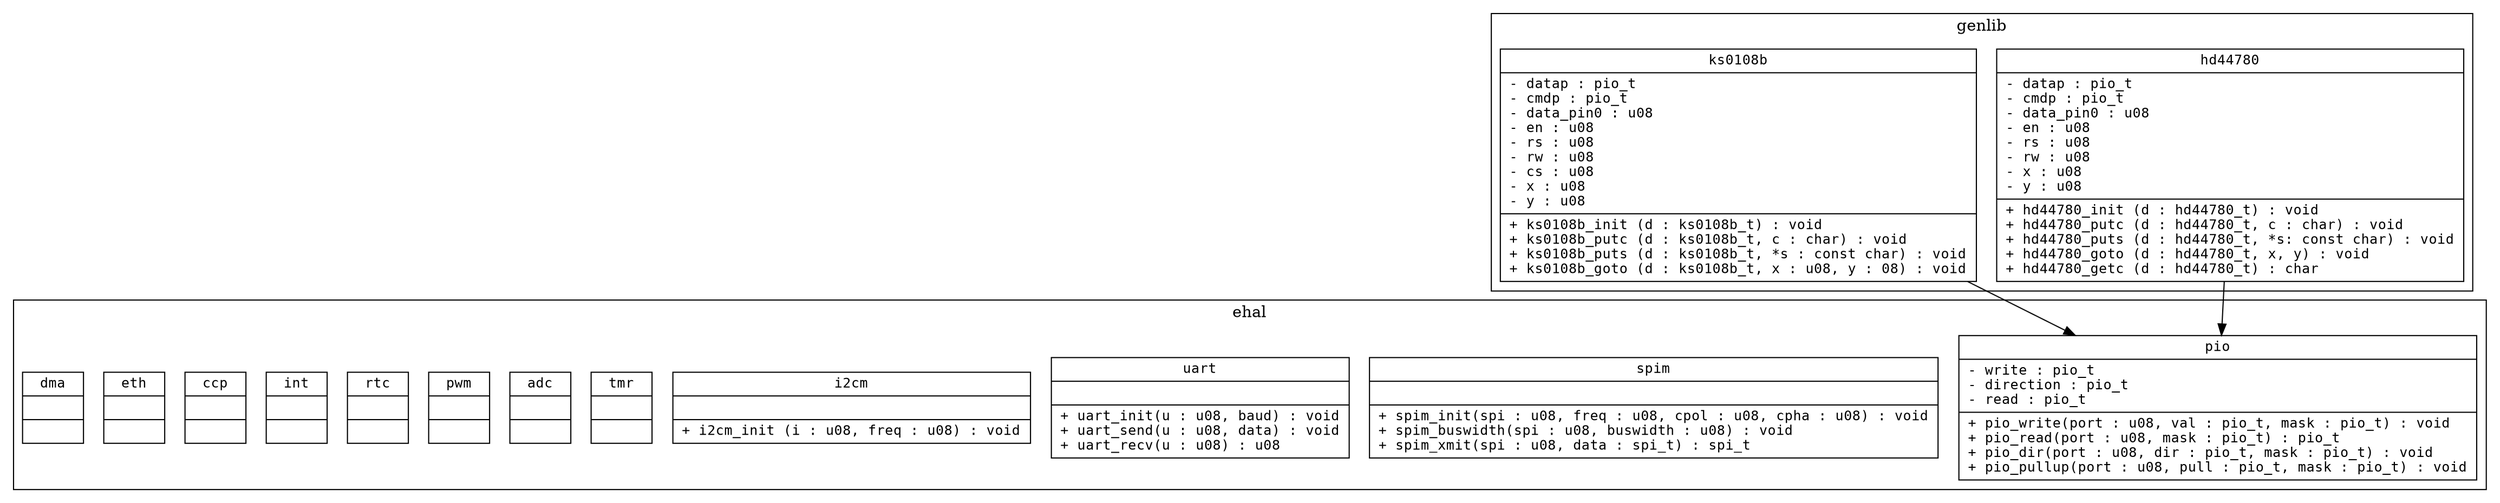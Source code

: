 digraph G {
	node [	fontname = "Bitstream Vera Sans Mono"
		shape = "record"
		fontsize = 12 ]
        edge [	fontname = "Bitstream Vera Sans Mono"
		fontsize = 8 ]

/*------------------------------------------------------------------------*/
	subgraph cluster_ehal {
		label="ehal";
		pio [ label="{\
pio\
|\
- write : pio_t\l\
- direction : pio_t\l\
- read : pio_t\l\
|\
+ pio_write		(port : u08, val : pio_t, mask : pio_t) : void\l\
+ pio_read		(port : u08, mask : pio_t) : pio_t\l\
+ pio_dir		(port : u08, dir : pio_t, mask : pio_t) : void\l\
+ pio_pullup		(port : u08, pull : pio_t, mask : pio_t) : void\l\
}" ]
		spim [ label="{\
spim\
|\
|\
+ spim_init	(spi : u08, freq : u08, cpol : u08, cpha : u08) : void\l\
+ spim_buswidth	(spi : u08, buswidth : u08) : void\l\
+ spim_xmit	(spi : u08, data : spi_t) : spi_t\l\
}" ]
		uart [ label="{\
uart\
||\
+ uart_init	(u : u08, baud) : void\l\
+ uart_send	(u : u08, data) : void\l\
+ uart_recv	(u : u08) : u08\l\
}" ]
		i2cm [ label="{\
i2cm\
||\
+ i2cm_init (i : u08, freq : u08) : void\
}" ]
		tmr [ label="{\
tmr\
||\
}" ]
		adc [ label="{\
adc\
||\
}" ]
		pwm [ label="{\
pwm\
||\
}" ]
		rtc [ label="{\
rtc\
||\
}" ]
		int [ label="{\
int\
||\
}" ]
		ccp [ label="{\
ccp\
||\
}" ]
		eth [ label="{\
eth\
||\
}" ]
		dma [ label="{\
dma\
||\
}" ]
	}
/*------------------------------------------------------------------------*/
	subgraph cluster_genlib {
		label="genlib";

		hd44780 [ label="{\
hd44780\
|\
- datap : pio_t\l\
- cmdp : pio_t\l\
- data_pin0 : u08\l\
- en : u08\l\
- rs : u08\l\
- rw : u08\l\
- x : u08\l\
- y : u08\l\
|\
+ hd44780_init (d : hd44780_t) : void\l\
+ hd44780_putc (d : hd44780_t, c : char) : void\l\
+ hd44780_puts (d : hd44780_t, *s: const char) : void\l\
+ hd44780_goto (d : hd44780_t, x, y) : void\l\
+ hd44780_getc (d : hd44780_t) : char\l\
}" ]
		ks0108b [ label="{\
ks0108b\
|\
- datap : pio_t\l\
- cmdp : pio_t\l\
- data_pin0 : u08\l\
- en : u08\l\
- rs : u08\l\
- rw : u08\l\
- cs : u08\l\
- x : u08\l\
- y : u08\l\
|\
+ ks0108b_init (d : ks0108b_t) : void\l\
+ ks0108b_putc (d : ks0108b_t, c : char) : void\l\
+ ks0108b_puts (d : ks0108b_t, *s : const char) : void\l\
+ ks0108b_goto (d : ks0108b_t, x : u08, y : 08) : void\l\
}" ]
		hd44780 -> pio;
		ks0108b -> pio;
	}
}
